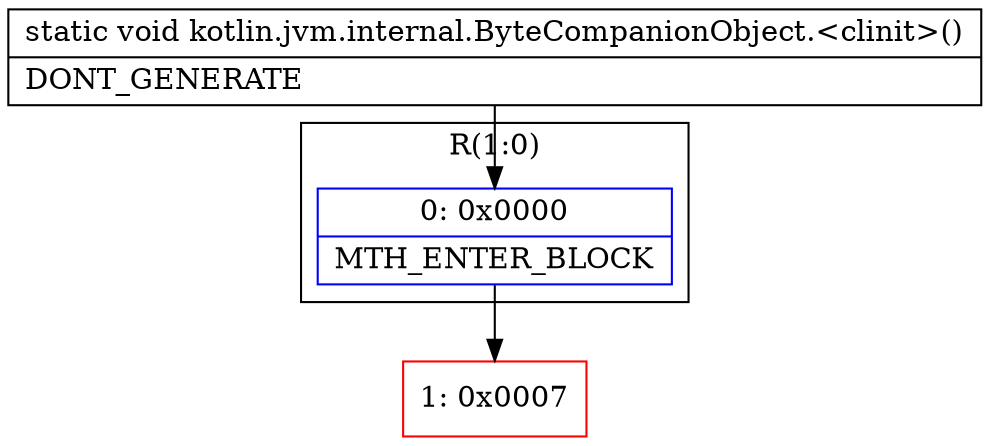digraph "CFG forkotlin.jvm.internal.ByteCompanionObject.\<clinit\>()V" {
subgraph cluster_Region_320449734 {
label = "R(1:0)";
node [shape=record,color=blue];
Node_0 [shape=record,label="{0\:\ 0x0000|MTH_ENTER_BLOCK\l}"];
}
Node_1 [shape=record,color=red,label="{1\:\ 0x0007}"];
MethodNode[shape=record,label="{static void kotlin.jvm.internal.ByteCompanionObject.\<clinit\>()  | DONT_GENERATE\l}"];
MethodNode -> Node_0;
Node_0 -> Node_1;
}

